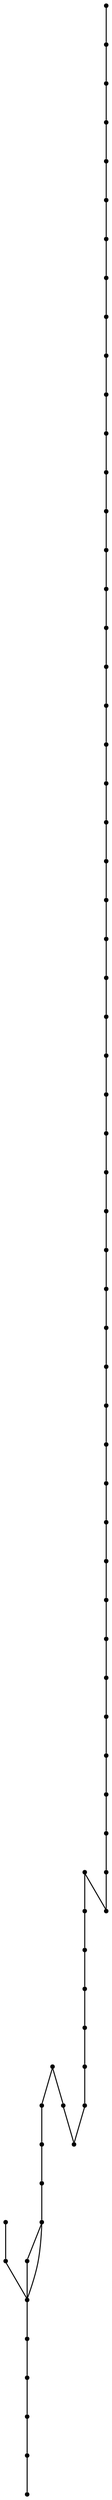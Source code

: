 graph {
  node [shape=point,comment="{\"directed\":false,\"doi\":\"10.1007/3-540-44541-2_8\",\"figure\":\"? (3)\"}"]

  v0 [pos="1829.6187082926435,1620.8166105017801"]
  v1 [pos="1822.8979746500654,1601.3187391028544"]
  v2 [pos="1816.1729176839194,1553.5728437171122"]
  v3 [pos="1809.4478607177734,1571.8270602291564"]
  v4 [pos="1802.7229309082031,1553.0937177405497"]
  v5 [pos="1794.268798828125,1646.7562340165914"]
  v6 [pos="1789.2708460489912,1580.3770683671773"]
  v7 [pos="1775.820859273275,1570.576983935211"]
  v8 [pos="1769.095802307129,1598.7270337805887"]
  v9 [pos="1762.3749415079756,1609.1978691484273"]
  v10 [pos="1755.6500116984053,1584.4082497026266"]
  v11 [pos="1748.8313039143882,1453.764468676422"]
  v12 [pos="1742.1062469482422,1542.7165331905821"]
  v13 [pos="1735.3813171386719,1467.5978325273336"]
  v14 [pos="1728.6562601725263,1545.31243467984"]
  v15 [pos="1715.20627339681,1523.7936638261617"]
  v16 [pos="1708.481216430664,1443.9624133175353"]
  v17 [pos="1701.7562866210938,1555.497867113922"]
  v18 [pos="1695.0333277384443,1519.185382372711"]
  v19 [pos="1681.583340962728,1574.3228894934794"]
  v20 [pos="1674.858283996582,1587.6770002112528"]
  v21 [pos="1668.1333541870117,1572.8832863237203"]
  v22 [pos="1661.4082972208662,1522.9290626909078"]
  v23 [pos="1647.95831044515,1565.1978793209532"]
  v24 [pos="1641.237449645996,1493.0520358150939"]
  v25 [pos="1634.5146179199219,1546.7499397661031"]
  v26 [pos="1627.7895609537763,1530.326968676422"]
  v27 [pos="1621.064631144206,1511.9749051795145"]
  v28 [pos="1607.6146443684897,1488.443627205068"]
  v29 [pos="1600.7916132609053,1418.8936851884664"]
  v30 [pos="1594.0666834513347,1495.4540871049703"]
  v31 [pos="1587.343724568685,1468.6519605384012"]
  v32 [pos="1573.897933959961,1438.8729078040262"]
  v33 [pos="1567.1728769938152,1467.4999855424703"]
  v34 [pos="1560.4479471842449,1446.4603406653544"]
  v35 [pos="1553.720792134603,1475.9562157060445"]
  v36 [pos="1546.9958623250327,1448.5769890214742"]
  v37 [pos="1533.5458755493164,1486.231229947581"]
  v38 [pos="1526.8208185831706,1412.6457832719625"]
  v39 [pos="1520.097859700521,1430.0333005652567"]
  v40 [pos="1513.3771260579429,1488.6332812374571"]
  v41 [pos="1506.6520690917969,1403.135297940745"]
  v42 [pos="1499.9271392822266,1436.4728274410704"]
  v43 [pos="1493.2020823160808,1384.9790555701395"]
  v44 [pos="1486.4771525065105,1435.4124051795145"]
  v45 [pos="1473.0270385742188,1412.5499072140196"]
  v46 [pos="1466.3000106811523,1401.3082486853739"]
  v47 [pos="1459.5749537150066,1360.2916064327696"]
  v48 [pos="1452.8542200724285,1416.8729128902892"]
  v49 [pos="1446.0332870483398,1370.4770388668517"]
  v50 [pos="1432.5833002726238,1376.2395205563048"]
  v51 [pos="1419.1354115804038,1351.4561953609923"]
  v52 [pos="1405.6854248046875,1332.045807686025"]
  v53 [pos="1398.9603678385417,1379.1206978227438"]
  v54 [pos="1385.5145772298179,1373.0687441891173"]
  v55 [pos="1378.7896474202475,1312.6415871049703"]
  v56 [pos="1372.0645904541016,1341.1748868689676"]
  v57 [pos="1365.3395334879558,1308.0312075680235"]
  v58 [pos="1358.6125055948894,1338.1020846432189"]
  v59 [pos="1351.8874486287436,1317.254064725413"]
  v60 [pos="1345.1625188191733,1287.764483935211"]
  v61 [pos="1338.4374618530273,1311.1041369503478"]
  v62 [pos="1331.7166010538738,1283.6311322913307"]
  v63 [pos="1324.9937693277996,1309.377032763336"]
  v64 [pos="1318.2687123616538,1278.8312258785704"]
  v65 [pos="1297.9979197184246,1308.802030728831"]
  v66 [pos="1291.2728627522788,1289.5895622636617"]
  v67 [pos="1277.8228759765625,1291.5103894934794"]
  v68 [pos="1271.0979461669922,1271.9145439531148"]
  v69 [pos="1257.6499303181968,1279.9812299475807"]
  v70 [pos="1244.1999435424805,1250.7749540076393"]
  v71 [pos="1237.4750137329102,1279.6916308468321"]
  v72 [pos="1230.7520548502605,1262.3041135535377"]

  v70 -- v0 [id="-2",pos="1244.1999435424805,1250.7749540076393 1829.6208699544272,1250.7790865963439 1829.6208699544272,1250.7790865963439 1829.6208699544272,1250.7790865963439 1829.6187082926435,1620.8166105017801 1829.6187082926435,1620.8166105017801 1829.6187082926435,1620.8166105017801"]
  v5 -- v70 [id="-3",pos="1794.268798828125,1646.7562340165914 1221.0000356038413,1646.7582685217997 1221.0000356038413,1646.7582685217997 1221.0000356038413,1646.7582685217997 1221.0000356038413,1250.7790865963439 1221.0000356038413,1250.7790865963439 1221.0000356038413,1250.7790865963439 1244.1999435424805,1250.7749540076393 1244.1999435424805,1250.7749540076393 1244.1999435424805,1250.7749540076393"]
  v0 -- v5 [id="-7",pos="1829.6187082926435,1620.8166105017801 1829.6208699544272,1646.7582685217997 1829.6208699544272,1646.7582685217997 1829.6208699544272,1646.7582685217997 1794.268798828125,1646.7562340165914 1794.268798828125,1646.7562340165914 1794.268798828125,1646.7562340165914"]
  v1 -- v0 [id="-9",pos="1822.8979746500654,1601.3187391028544 1829.6187082926435,1620.8166105017801 1829.6187082926435,1620.8166105017801 1829.6187082926435,1620.8166105017801"]
  v2 -- v1 [id="-11",pos="1816.1729176839194,1553.5728437171122 1822.8979746500654,1601.3187391028544 1822.8979746500654,1601.3187391028544 1822.8979746500654,1601.3187391028544"]
  v72 -- v71 [id="-15",pos="1230.7520548502605,1262.3041135535377 1237.4750137329102,1279.6916308468321 1237.4750137329102,1279.6916308468321 1237.4750137329102,1279.6916308468321"]
  v71 -- v70 [id="-17",pos="1237.4750137329102,1279.6916308468321 1244.1999435424805,1250.7749540076393 1244.1999435424805,1250.7749540076393 1244.1999435424805,1250.7749540076393"]
  v70 -- v69 [id="-19",pos="1244.1999435424805,1250.7749540076393 1250.9249369303386,1278.9249402747294 1250.9249369303386,1278.9249402747294 1250.9249369303386,1278.9249402747294 1257.6499303181968,1279.9812299475807 1257.6499303181968,1279.9812299475807 1257.6499303181968,1279.9812299475807"]
  v3 -- v2 [id="-20",pos="1809.4478607177734,1571.8270602291564 1816.1729176839194,1553.5728437171122 1816.1729176839194,1553.5728437171122 1816.1729176839194,1553.5728437171122"]
  v69 -- v68 [id="-22",pos="1257.6499303181968,1279.9812299475807 1264.3750508626304,1285.649997240875 1264.3750508626304,1285.649997240875 1264.3750508626304,1285.649997240875 1271.0979461669922,1271.9145439531148 1271.0979461669922,1271.9145439531148 1271.0979461669922,1271.9145439531148"]
  v4 -- v3 [id="-23",pos="1802.7229309082031,1553.0937177405497 1809.4478607177734,1571.8270602291564 1809.4478607177734,1571.8270602291564 1809.4478607177734,1571.8270602291564"]
  v68 -- v67 [id="-25",pos="1271.0979461669922,1271.9145439531148 1277.8228759765625,1291.5103894934794 1277.8228759765625,1291.5103894934794 1277.8228759765625,1291.5103894934794"]
  v67 -- v66 [id="-27",pos="1277.8228759765625,1291.5103894934794 1284.5499674479167,1286.4166242346903 1284.5499674479167,1286.4166242346903 1284.5499674479167,1286.4166242346903 1291.2728627522788,1289.5895622636617 1291.2728627522788,1289.5895622636617 1291.2728627522788,1289.5895622636617"]
  v4 -- v6 [id="-29",pos="1802.7229309082031,1553.0937177405497 1795.995839436849,1553.0915560787657 1795.995839436849,1553.0915560787657 1795.995839436849,1553.0915560787657 1789.2708460489912,1580.3770683671773 1789.2708460489912,1580.3770683671773 1789.2708460489912,1580.3770683671773"]
  v66 -- v65 [id="-34",pos="1291.2728627522788,1289.5895622636617 1297.9979197184246,1308.802030728831 1297.9979197184246,1308.802030728831 1297.9979197184246,1308.802030728831"]
  v6 -- v7 [id="-36",pos="1789.2708460489912,1580.3770683671773 1782.5500488281252,1570.0958234534403 1782.5500488281252,1570.0958234534403 1782.5500488281252,1570.0958234534403 1775.820859273275,1570.576983935211 1775.820859273275,1570.576983935211 1775.820859273275,1570.576983935211"]
  v63 -- v62 [id="-39",pos="1324.9937693277996,1309.377032763336 1331.7166010538738,1283.6311322913307 1331.7166010538738,1283.6311322913307 1331.7166010538738,1283.6311322913307"]
  v62 -- v61 [id="-41",pos="1331.7166010538738,1283.6311322913307 1338.4374618530273,1311.1041369503478 1338.4374618530273,1311.1041369503478 1338.4374618530273,1311.1041369503478"]
  v61 -- v60 [id="-43",pos="1338.4374618530273,1311.1041369503478 1345.1625188191733,1287.764483935211 1345.1625188191733,1287.764483935211 1345.1625188191733,1287.764483935211"]
  v60 -- v59 [id="-44",pos="1345.1625188191733,1287.764483935211 1351.8874486287436,1317.254064725413 1351.8874486287436,1317.254064725413 1351.8874486287436,1317.254064725413"]
  v59 -- v58 [id="-47",pos="1351.8874486287436,1317.254064725413 1358.6125055948894,1338.1020846432189 1358.6125055948894,1338.1020846432189 1358.6125055948894,1338.1020846432189"]
  v58 -- v57 [id="-49",pos="1358.6125055948894,1338.1020846432189 1365.3395334879558,1308.0312075680235 1365.3395334879558,1308.0312075680235 1365.3395334879558,1308.0312075680235"]
  v57 -- v56 [id="-52",pos="1365.3395334879558,1308.0312075680235 1372.0645904541016,1341.1748868689676 1372.0645904541016,1341.1748868689676 1372.0645904541016,1341.1748868689676"]
  v56 -- v55 [id="-54",pos="1372.0645904541016,1341.1748868689676 1378.7896474202475,1312.6415871049703 1378.7896474202475,1312.6415871049703 1378.7896474202475,1312.6415871049703"]
  v55 -- v54 [id="-56",pos="1378.7896474202475,1312.6415871049703 1385.5145772298179,1373.0687441891173 1385.5145772298179,1373.0687441891173 1385.5145772298179,1373.0687441891173"]
  v54 -- v53 [id="-59",pos="1385.5145772298179,1373.0687441891173 1392.2374725341797,1375.9499850338439 1392.2374725341797,1375.9499850338439 1392.2374725341797,1375.9499850338439 1398.9603678385417,1379.1206978227438 1398.9603678385417,1379.1206978227438 1398.9603678385417,1379.1206978227438"]
  v64 -- v63 [id="-60",pos="1318.2687123616538,1278.8312258785704 1324.9937693277996,1309.377032763336 1324.9937693277996,1309.377032763336 1324.9937693277996,1309.377032763336"]
  v53 -- v52 [id="-62",pos="1398.9603678385417,1379.1206978227438 1405.6854248046875,1332.045807686025 1405.6854248046875,1332.045807686025 1405.6854248046875,1332.045807686025"]
  v52 -- v51 [id="-64",pos="1405.6854248046875,1332.045807686025 1412.4083201090496,1352.3166639075419 1412.4083201090496,1352.3166639075419 1412.4083201090496,1352.3166639075419 1419.1354115804038,1351.4561953609923 1419.1354115804038,1351.4561953609923 1419.1354115804038,1351.4561953609923"]
  v51 -- v50 [id="-67",pos="1419.1354115804038,1351.4561953609923 1425.8583068847656,1356.641640510732 1425.8583068847656,1356.641640510732 1425.8583068847656,1356.641640510732 1432.5833002726238,1376.2395205563048 1432.5833002726238,1376.2395205563048 1432.5833002726238,1376.2395205563048"]
  v8 -- v7 [id="-69",pos="1769.095802307129,1598.7270337805887 1775.820859273275,1570.576983935211 1775.820859273275,1570.576983935211 1775.820859273275,1570.576983935211"]
  v50 -- v49 [id="-72",pos="1432.5833002726238,1376.2395205563048 1439.308293660482,1375.5666079586485 1439.308293660482,1375.5666079586485 1439.308293660482,1375.5666079586485 1446.0332870483398,1370.4770388668517 1446.0332870483398,1370.4770388668517 1446.0332870483398,1370.4770388668517"]
  v49 -- v48 [id="-74",pos="1446.0332870483398,1370.4770388668517 1452.8542200724285,1416.8729128902892 1452.8542200724285,1416.8729128902892 1452.8542200724285,1416.8729128902892"]
  v48 -- v47 [id="-76",pos="1452.8542200724285,1416.8729128902892 1459.5749537150066,1360.2916064327696 1459.5749537150066,1360.2916064327696 1459.5749537150066,1360.2916064327696"]
  v47 -- v46 [id="-78",pos="1459.5749537150066,1360.2916064327696 1466.3000106811523,1401.3082486853739 1466.3000106811523,1401.3082486853739 1466.3000106811523,1401.3082486853739"]
  v46 -- v45 [id="-81",pos="1466.3000106811523,1401.3082486853739 1473.0270385742188,1412.5499072140196 1473.0270385742188,1412.5499072140196 1473.0270385742188,1412.5499072140196"]
  v45 -- v44 [id="-83",pos="1473.0270385742188,1412.5499072140196 1479.7500610351562,1412.6457196936747 1479.7500610351562,1412.6457196936747 1479.7500610351562,1412.6457196936747 1486.4771525065105,1435.4124051795145 1486.4771525065105,1435.4124051795145 1486.4771525065105,1435.4124051795145"]
  v9 -- v8 [id="-84",pos="1762.3749415079756,1609.1978691484273 1769.095802307129,1598.7270337805887 1769.095802307129,1598.7270337805887 1769.095802307129,1598.7270337805887"]
  v44 -- v43 [id="-85",pos="1486.4771525065105,1435.4124051795145 1493.2020823160808,1384.9790555701395 1493.2020823160808,1384.9790555701395 1493.2020823160808,1384.9790555701395"]
  v10 -- v9 [id="-87",pos="1755.6500116984053,1584.4082497026266 1762.3749415079756,1609.1978691484273 1762.3749415079756,1609.1978691484273 1762.3749415079756,1609.1978691484273"]
  v43 -- v42 [id="-89",pos="1493.2020823160808,1384.9790555701395 1499.9271392822266,1436.4728274410704 1499.9271392822266,1436.4728274410704 1499.9271392822266,1436.4728274410704"]
  v42 -- v41 [id="-92",pos="1499.9271392822266,1436.4728274410704 1506.6520690917969,1403.135297940745 1506.6520690917969,1403.135297940745 1506.6520690917969,1403.135297940745"]
  v41 -- v40 [id="-94",pos="1506.6520690917969,1403.135297940745 1513.3771260579429,1488.6332812374571 1513.3771260579429,1488.6332812374571 1513.3771260579429,1488.6332812374571"]
  v40 -- v39 [id="-96",pos="1513.3771260579429,1488.6332812374571 1520.097859700521,1430.0333005652567 1520.097859700521,1430.0333005652567 1520.097859700521,1430.0333005652567"]
  v39 -- v38 [id="-98",pos="1520.097859700521,1430.0333005652567 1526.8208185831706,1412.6457832719625 1526.8208185831706,1412.6457832719625 1526.8208185831706,1412.6457832719625"]
  v38 -- v37 [id="-99",pos="1526.8208185831706,1412.6457832719625 1533.5458755493164,1486.231229947581 1533.5458755493164,1486.231229947581 1533.5458755493164,1486.231229947581"]
  v37 -- v36 [id="-102",pos="1533.5458755493164,1486.231229947581 1540.2708689371746,1454.8207583492735 1540.2708689371746,1454.8207583492735 1540.2708689371746,1454.8207583492735 1546.9958623250327,1448.5769890214742 1546.9958623250327,1448.5769890214742 1546.9958623250327,1448.5769890214742"]
  v11 -- v10 [id="-103",pos="1748.8313039143882,1453.764468676422 1755.6500116984053,1584.4082497026266 1755.6500116984053,1584.4082497026266 1755.6500116984053,1584.4082497026266"]
  v36 -- v35 [id="-105",pos="1546.9958623250327,1448.5769890214742 1553.720792134603,1475.9562157060445 1553.720792134603,1475.9562157060445 1553.720792134603,1475.9562157060445"]
  v35 -- v34 [id="-107",pos="1553.720792134603,1475.9562157060445 1560.4479471842449,1446.4603406653544 1560.4479471842449,1446.4603406653544 1560.4479471842449,1446.4603406653544"]
  v34 -- v33 [id="-109",pos="1560.4479471842449,1446.4603406653544 1567.1728769938152,1467.4999855424703 1567.1728769938152,1467.4999855424703 1567.1728769938152,1467.4999855424703"]
  v33 -- v32 [id="-113",pos="1567.1728769938152,1467.4999855424703 1573.897933959961,1438.8729078040262 1573.897933959961,1438.8729078040262 1573.897933959961,1438.8729078040262"]
  v32 -- v31 [id="-115",pos="1573.897933959961,1438.8729078040262 1580.620829264323,1464.2332695390523 1580.620829264323,1464.2332695390523 1580.620829264323,1464.2332695390523 1587.343724568685,1468.6519605384012 1587.343724568685,1468.6519605384012 1587.343724568685,1468.6519605384012"]
  v12 -- v11 [id="-116",pos="1742.1062469482422,1542.7165331905821 1748.8313039143882,1453.764468676422 1748.8313039143882,1453.764468676422 1748.8313039143882,1453.764468676422"]
  v31 -- v30 [id="-117",pos="1587.343724568685,1468.6519605384012 1594.0666834513347,1495.4540871049703 1594.0666834513347,1495.4540871049703 1594.0666834513347,1495.4540871049703"]
  v30 -- v29 [id="-120",pos="1594.0666834513347,1495.4540871049703 1600.7916132609053,1418.8936851884664 1600.7916132609053,1418.8936851884664 1600.7916132609053,1418.8936851884664"]
  v29 -- v28 [id="-121",pos="1600.7916132609053,1418.8936851884664 1607.6146443684897,1488.443627205068 1607.6146443684897,1488.443627205068 1607.6146443684897,1488.443627205068"]
  v28 -- v27 [id="-124",pos="1607.6146443684897,1488.443627205068 1614.3375396728518,1482.7749870683492 1614.3375396728518,1482.7749870683492 1614.3375396728518,1482.7749870683492 1621.064631144206,1511.9749051795145 1621.064631144206,1511.9749051795145 1621.064631144206,1511.9749051795145"]
  v13 -- v12 [id="-125",pos="1735.3813171386719,1467.5978325273336 1742.1062469482422,1542.7165331905821 1742.1062469482422,1542.7165331905821 1742.1062469482422,1542.7165331905821"]
  v27 -- v26 [id="-127",pos="1621.064631144206,1511.9749051795145 1627.7895609537763,1530.326968676422 1627.7895609537763,1530.326968676422 1627.7895609537763,1530.326968676422"]
  v26 -- v25 [id="-129",pos="1627.7895609537763,1530.326968676422 1634.5146179199219,1546.7499397661031 1634.5146179199219,1546.7499397661031 1634.5146179199219,1546.7499397661031"]
  v14 -- v13 [id="-131",pos="1728.6562601725263,1545.31243467984 1735.3813171386719,1467.5978325273336 1735.3813171386719,1467.5978325273336 1735.3813171386719,1467.5978325273336"]
  v25 -- v24 [id="-132",pos="1634.5146179199219,1546.7499397661031 1641.237449645996,1493.0520358150939 1641.237449645996,1493.0520358150939 1641.237449645996,1493.0520358150939"]
  v24 -- v23 [id="-135",pos="1641.237449645996,1493.0520358150939 1647.95831044515,1565.1978793209532 1647.95831044515,1565.1978793209532 1647.95831044515,1565.1978793209532"]
  v23 -- v22 [id="-137",pos="1647.95831044515,1565.1978793209532 1654.6875000000002,1560.779061165029 1654.6875000000002,1560.779061165029 1654.6875000000002,1560.779061165029 1661.4082972208662,1522.9290626909078 1661.4082972208662,1522.9290626909078 1661.4082972208662,1522.9290626909078"]
  v22 -- v21 [id="-140",pos="1661.4082972208662,1522.9290626909078 1668.1333541870117,1572.8832863237203 1668.1333541870117,1572.8832863237203 1668.1333541870117,1572.8832863237203"]
  v21 -- v20 [id="-142",pos="1668.1333541870117,1572.8832863237203 1674.858283996582,1587.6770002112528 1674.858283996582,1587.6770002112528 1674.858283996582,1587.6770002112528"]
  v20 -- v19 [id="-144",pos="1674.858283996582,1587.6770002112528 1681.583340962728,1574.3228894934794 1681.583340962728,1574.3228894934794 1681.583340962728,1574.3228894934794"]
  v19 -- v18 [id="-146",pos="1681.583340962728,1574.3228894934794 1688.3083343505862,1524.5624524817606 1688.3083343505862,1524.5624524817606 1688.3083343505862,1524.5624524817606 1695.0333277384443,1519.185382372711 1695.0333277384443,1519.185382372711 1695.0333277384443,1519.185382372711"]
  v14 -- v15 [id="-147",pos="1728.6562601725263,1545.31243467984 1721.9333648681643,1526.8666567867735 1721.9333648681643,1526.8666567867735 1721.9333648681643,1526.8666567867735 1715.20627339681,1523.7936638261617 1715.20627339681,1523.7936638261617 1715.20627339681,1523.7936638261617"]
  v18 -- v17 [id="-150",pos="1695.0333277384443,1519.185382372711 1701.7562866210938,1555.497867113922 1701.7562866210938,1555.497867113922 1701.7562866210938,1555.497867113922"]
  v17 -- v16 [id="-151",pos="1701.7562866210938,1555.497867113922 1708.481216430664,1443.9624133175353 1708.481216430664,1443.9624133175353 1708.481216430664,1443.9624133175353"]
  v16 -- v15 [id="-154",pos="1708.481216430664,1443.9624133175353 1715.20627339681,1523.7936638261617 1715.20627339681,1523.7936638261617 1715.20627339681,1523.7936638261617"]
}